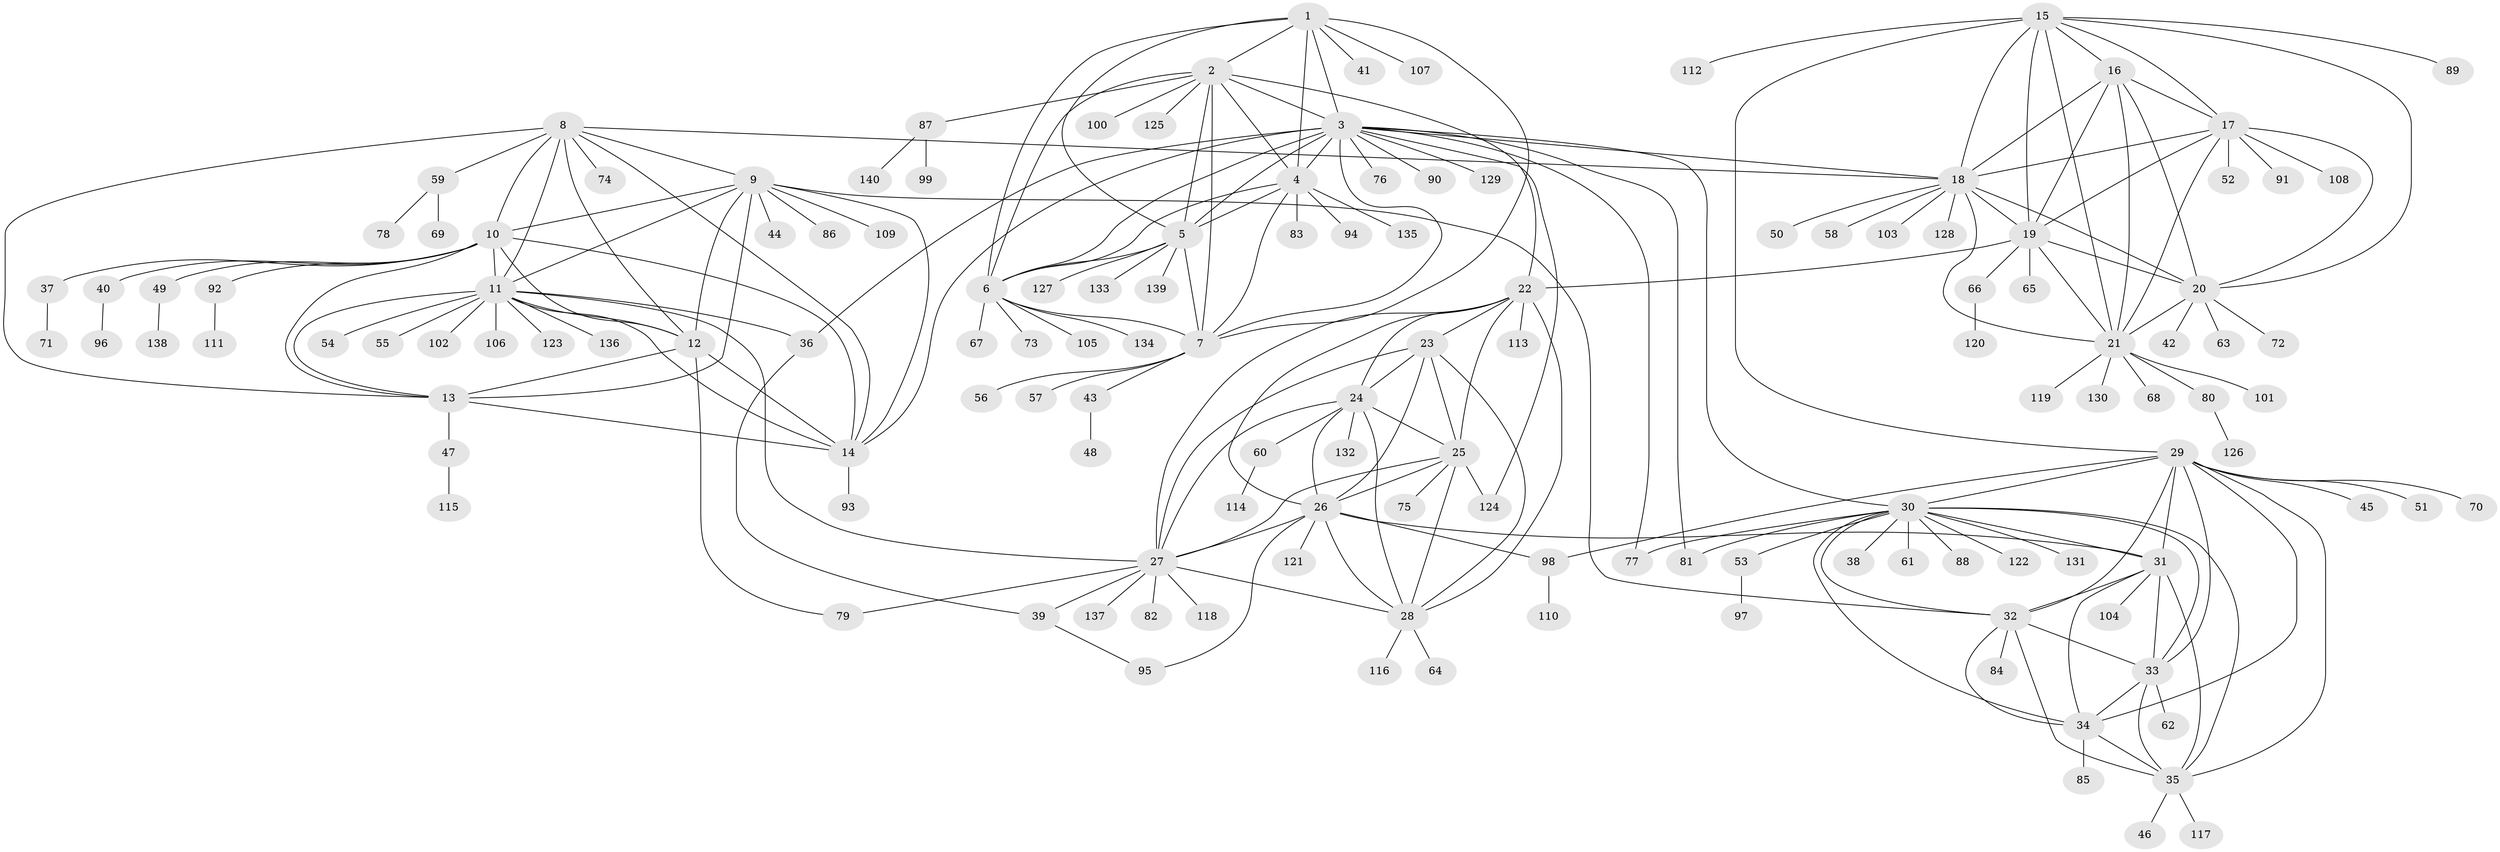 // coarse degree distribution, {1: 0.7272727272727273, 13: 0.022727272727272728, 3: 0.045454545454545456, 10: 0.022727272727272728, 6: 0.045454545454545456, 2: 0.045454545454545456, 7: 0.022727272727272728, 14: 0.022727272727272728, 5: 0.045454545454545456}
// Generated by graph-tools (version 1.1) at 2025/37/03/04/25 23:37:36]
// undirected, 140 vertices, 228 edges
graph export_dot {
  node [color=gray90,style=filled];
  1;
  2;
  3;
  4;
  5;
  6;
  7;
  8;
  9;
  10;
  11;
  12;
  13;
  14;
  15;
  16;
  17;
  18;
  19;
  20;
  21;
  22;
  23;
  24;
  25;
  26;
  27;
  28;
  29;
  30;
  31;
  32;
  33;
  34;
  35;
  36;
  37;
  38;
  39;
  40;
  41;
  42;
  43;
  44;
  45;
  46;
  47;
  48;
  49;
  50;
  51;
  52;
  53;
  54;
  55;
  56;
  57;
  58;
  59;
  60;
  61;
  62;
  63;
  64;
  65;
  66;
  67;
  68;
  69;
  70;
  71;
  72;
  73;
  74;
  75;
  76;
  77;
  78;
  79;
  80;
  81;
  82;
  83;
  84;
  85;
  86;
  87;
  88;
  89;
  90;
  91;
  92;
  93;
  94;
  95;
  96;
  97;
  98;
  99;
  100;
  101;
  102;
  103;
  104;
  105;
  106;
  107;
  108;
  109;
  110;
  111;
  112;
  113;
  114;
  115;
  116;
  117;
  118;
  119;
  120;
  121;
  122;
  123;
  124;
  125;
  126;
  127;
  128;
  129;
  130;
  131;
  132;
  133;
  134;
  135;
  136;
  137;
  138;
  139;
  140;
  1 -- 2;
  1 -- 3;
  1 -- 4;
  1 -- 5;
  1 -- 6;
  1 -- 7;
  1 -- 41;
  1 -- 107;
  2 -- 3;
  2 -- 4;
  2 -- 5;
  2 -- 6;
  2 -- 7;
  2 -- 22;
  2 -- 87;
  2 -- 100;
  2 -- 125;
  3 -- 4;
  3 -- 5;
  3 -- 6;
  3 -- 7;
  3 -- 14;
  3 -- 18;
  3 -- 30;
  3 -- 36;
  3 -- 76;
  3 -- 77;
  3 -- 81;
  3 -- 90;
  3 -- 124;
  3 -- 129;
  4 -- 5;
  4 -- 6;
  4 -- 7;
  4 -- 83;
  4 -- 94;
  4 -- 135;
  5 -- 6;
  5 -- 7;
  5 -- 127;
  5 -- 133;
  5 -- 139;
  6 -- 7;
  6 -- 67;
  6 -- 73;
  6 -- 105;
  6 -- 134;
  7 -- 43;
  7 -- 56;
  7 -- 57;
  8 -- 9;
  8 -- 10;
  8 -- 11;
  8 -- 12;
  8 -- 13;
  8 -- 14;
  8 -- 18;
  8 -- 59;
  8 -- 74;
  9 -- 10;
  9 -- 11;
  9 -- 12;
  9 -- 13;
  9 -- 14;
  9 -- 32;
  9 -- 44;
  9 -- 86;
  9 -- 109;
  10 -- 11;
  10 -- 12;
  10 -- 13;
  10 -- 14;
  10 -- 37;
  10 -- 40;
  10 -- 49;
  10 -- 92;
  11 -- 12;
  11 -- 13;
  11 -- 14;
  11 -- 27;
  11 -- 36;
  11 -- 54;
  11 -- 55;
  11 -- 102;
  11 -- 106;
  11 -- 123;
  11 -- 136;
  12 -- 13;
  12 -- 14;
  12 -- 79;
  13 -- 14;
  13 -- 47;
  14 -- 93;
  15 -- 16;
  15 -- 17;
  15 -- 18;
  15 -- 19;
  15 -- 20;
  15 -- 21;
  15 -- 29;
  15 -- 89;
  15 -- 112;
  16 -- 17;
  16 -- 18;
  16 -- 19;
  16 -- 20;
  16 -- 21;
  17 -- 18;
  17 -- 19;
  17 -- 20;
  17 -- 21;
  17 -- 52;
  17 -- 91;
  17 -- 108;
  18 -- 19;
  18 -- 20;
  18 -- 21;
  18 -- 50;
  18 -- 58;
  18 -- 103;
  18 -- 128;
  19 -- 20;
  19 -- 21;
  19 -- 22;
  19 -- 65;
  19 -- 66;
  20 -- 21;
  20 -- 42;
  20 -- 63;
  20 -- 72;
  21 -- 68;
  21 -- 80;
  21 -- 101;
  21 -- 119;
  21 -- 130;
  22 -- 23;
  22 -- 24;
  22 -- 25;
  22 -- 26;
  22 -- 27;
  22 -- 28;
  22 -- 113;
  23 -- 24;
  23 -- 25;
  23 -- 26;
  23 -- 27;
  23 -- 28;
  24 -- 25;
  24 -- 26;
  24 -- 27;
  24 -- 28;
  24 -- 60;
  24 -- 132;
  25 -- 26;
  25 -- 27;
  25 -- 28;
  25 -- 75;
  25 -- 124;
  26 -- 27;
  26 -- 28;
  26 -- 31;
  26 -- 95;
  26 -- 98;
  26 -- 121;
  27 -- 28;
  27 -- 39;
  27 -- 79;
  27 -- 82;
  27 -- 118;
  27 -- 137;
  28 -- 64;
  28 -- 116;
  29 -- 30;
  29 -- 31;
  29 -- 32;
  29 -- 33;
  29 -- 34;
  29 -- 35;
  29 -- 45;
  29 -- 51;
  29 -- 70;
  29 -- 98;
  30 -- 31;
  30 -- 32;
  30 -- 33;
  30 -- 34;
  30 -- 35;
  30 -- 38;
  30 -- 53;
  30 -- 61;
  30 -- 77;
  30 -- 81;
  30 -- 88;
  30 -- 122;
  30 -- 131;
  31 -- 32;
  31 -- 33;
  31 -- 34;
  31 -- 35;
  31 -- 104;
  32 -- 33;
  32 -- 34;
  32 -- 35;
  32 -- 84;
  33 -- 34;
  33 -- 35;
  33 -- 62;
  34 -- 35;
  34 -- 85;
  35 -- 46;
  35 -- 117;
  36 -- 39;
  37 -- 71;
  39 -- 95;
  40 -- 96;
  43 -- 48;
  47 -- 115;
  49 -- 138;
  53 -- 97;
  59 -- 69;
  59 -- 78;
  60 -- 114;
  66 -- 120;
  80 -- 126;
  87 -- 99;
  87 -- 140;
  92 -- 111;
  98 -- 110;
}
